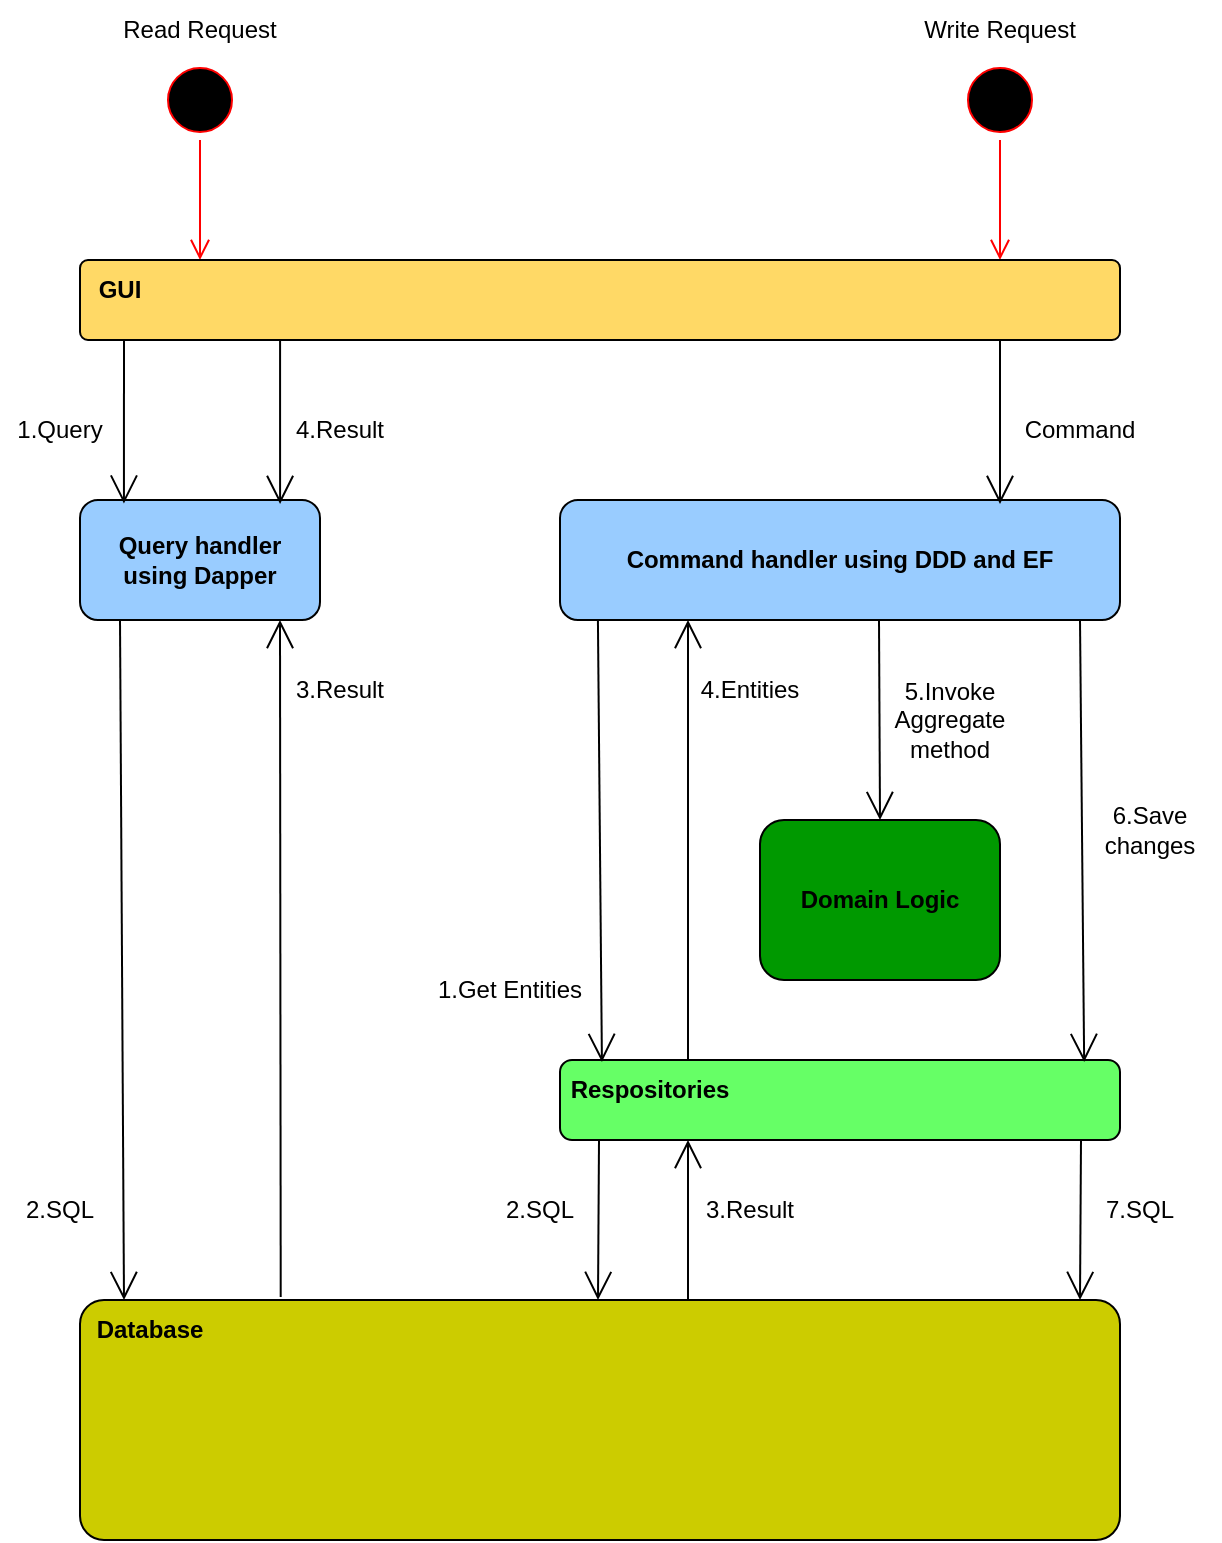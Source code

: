<mxfile version="28.2.3">
  <diagram name="Page-1" id="ZZ29rBIobTu-fFwbWetW">
    <mxGraphModel dx="1042" dy="608" grid="1" gridSize="10" guides="1" tooltips="1" connect="1" arrows="1" fold="1" page="1" pageScale="1" pageWidth="850" pageHeight="1100" math="0" shadow="0">
      <root>
        <mxCell id="0" />
        <mxCell id="1" parent="0" />
        <mxCell id="jB2yi1UvUtGzJ_mQ9N3J-1" value="" style="ellipse;html=1;shape=startState;fillColor=#000000;strokeColor=#ff0000;" vertex="1" parent="1">
          <mxGeometry x="160" y="60" width="40" height="40" as="geometry" />
        </mxCell>
        <mxCell id="jB2yi1UvUtGzJ_mQ9N3J-2" value="" style="edgeStyle=orthogonalEdgeStyle;html=1;verticalAlign=bottom;endArrow=open;endSize=8;strokeColor=#ff0000;rounded=0;" edge="1" source="jB2yi1UvUtGzJ_mQ9N3J-1" parent="1">
          <mxGeometry relative="1" as="geometry">
            <mxPoint x="180" y="160" as="targetPoint" />
          </mxGeometry>
        </mxCell>
        <mxCell id="jB2yi1UvUtGzJ_mQ9N3J-3" value="" style="ellipse;html=1;shape=startState;fillColor=#000000;strokeColor=#ff0000;" vertex="1" parent="1">
          <mxGeometry x="560" y="60" width="40" height="40" as="geometry" />
        </mxCell>
        <mxCell id="jB2yi1UvUtGzJ_mQ9N3J-4" value="" style="edgeStyle=orthogonalEdgeStyle;html=1;verticalAlign=bottom;endArrow=open;endSize=8;strokeColor=#ff0000;rounded=0;" edge="1" parent="1" source="jB2yi1UvUtGzJ_mQ9N3J-3">
          <mxGeometry relative="1" as="geometry">
            <mxPoint x="580" y="160" as="targetPoint" />
          </mxGeometry>
        </mxCell>
        <mxCell id="jB2yi1UvUtGzJ_mQ9N3J-6" value="" style="rounded=1;arcSize=10;whiteSpace=wrap;html=1;align=center;miterlimit=4;fillColor=#FFD966;strokeColor=#000000;" vertex="1" parent="1">
          <mxGeometry x="120" y="160" width="520" height="40" as="geometry" />
        </mxCell>
        <mxCell id="jB2yi1UvUtGzJ_mQ9N3J-7" value="Read Request" style="text;html=1;align=center;verticalAlign=middle;whiteSpace=wrap;rounded=0;" vertex="1" parent="1">
          <mxGeometry x="140" y="30" width="80" height="30" as="geometry" />
        </mxCell>
        <mxCell id="jB2yi1UvUtGzJ_mQ9N3J-9" value="Write Request" style="text;html=1;align=center;verticalAlign=middle;whiteSpace=wrap;rounded=0;" vertex="1" parent="1">
          <mxGeometry x="540" y="30" width="80" height="30" as="geometry" />
        </mxCell>
        <mxCell id="jB2yi1UvUtGzJ_mQ9N3J-11" value="&lt;b&gt;GUI&lt;/b&gt;" style="text;html=1;align=center;verticalAlign=middle;whiteSpace=wrap;rounded=0;" vertex="1" parent="1">
          <mxGeometry x="120" y="160" width="40" height="30" as="geometry" />
        </mxCell>
        <mxCell id="jB2yi1UvUtGzJ_mQ9N3J-12" value="" style="rounded=1;whiteSpace=wrap;html=1;fillColor=#99CCFF;strokeColor=#000000;" vertex="1" parent="1">
          <mxGeometry x="120" y="280" width="120" height="60" as="geometry" />
        </mxCell>
        <mxCell id="jB2yi1UvUtGzJ_mQ9N3J-13" value="" style="rounded=1;whiteSpace=wrap;html=1;fillColor=#99CCFF;" vertex="1" parent="1">
          <mxGeometry x="360" y="280" width="280" height="60" as="geometry" />
        </mxCell>
        <mxCell id="jB2yi1UvUtGzJ_mQ9N3J-14" value="" style="rounded=1;whiteSpace=wrap;html=1;fillColor=#009900;fontColor=#ffffff;strokeColor=#000000;" vertex="1" parent="1">
          <mxGeometry x="460" y="440" width="120" height="80" as="geometry" />
        </mxCell>
        <mxCell id="jB2yi1UvUtGzJ_mQ9N3J-15" value="" style="rounded=1;whiteSpace=wrap;html=1;fillColor=#66FF66;strokeColor=#000000;" vertex="1" parent="1">
          <mxGeometry x="360" y="560" width="280" height="40" as="geometry" />
        </mxCell>
        <mxCell id="jB2yi1UvUtGzJ_mQ9N3J-16" value="" style="rounded=1;arcSize=10;whiteSpace=wrap;html=1;align=center;miterlimit=4;fillColor=#CCCC00;strokeColor=#000000;" vertex="1" parent="1">
          <mxGeometry x="120" y="680" width="520" height="120" as="geometry" />
        </mxCell>
        <mxCell id="jB2yi1UvUtGzJ_mQ9N3J-18" value="" style="endArrow=open;endFill=1;endSize=12;html=1;rounded=0;entryX=0.183;entryY=0.03;entryDx=0;entryDy=0;entryPerimeter=0;" edge="1" parent="1" target="jB2yi1UvUtGzJ_mQ9N3J-12">
          <mxGeometry width="160" relative="1" as="geometry">
            <mxPoint x="142" y="200" as="sourcePoint" />
            <mxPoint x="510" y="320" as="targetPoint" />
          </mxGeometry>
        </mxCell>
        <mxCell id="jB2yi1UvUtGzJ_mQ9N3J-19" value="" style="endArrow=open;endFill=1;endSize=12;html=1;rounded=0;entryX=0.183;entryY=0.03;entryDx=0;entryDy=0;entryPerimeter=0;" edge="1" parent="1">
          <mxGeometry width="160" relative="1" as="geometry">
            <mxPoint x="220.04" y="200" as="sourcePoint" />
            <mxPoint x="220.04" y="282" as="targetPoint" />
          </mxGeometry>
        </mxCell>
        <mxCell id="jB2yi1UvUtGzJ_mQ9N3J-20" value="" style="endArrow=open;endFill=1;endSize=12;html=1;rounded=0;entryX=0.183;entryY=0.03;entryDx=0;entryDy=0;entryPerimeter=0;" edge="1" parent="1">
          <mxGeometry width="160" relative="1" as="geometry">
            <mxPoint x="580" y="200" as="sourcePoint" />
            <mxPoint x="580" y="282" as="targetPoint" />
          </mxGeometry>
        </mxCell>
        <mxCell id="jB2yi1UvUtGzJ_mQ9N3J-21" value="" style="endArrow=open;endFill=1;endSize=12;html=1;rounded=0;entryX=0.5;entryY=0;entryDx=0;entryDy=0;" edge="1" parent="1" target="jB2yi1UvUtGzJ_mQ9N3J-14">
          <mxGeometry width="160" relative="1" as="geometry">
            <mxPoint x="519.5" y="340" as="sourcePoint" />
            <mxPoint x="519.5" y="422" as="targetPoint" />
          </mxGeometry>
        </mxCell>
        <mxCell id="jB2yi1UvUtGzJ_mQ9N3J-23" value="" style="endArrow=open;endFill=1;endSize=12;html=1;rounded=0;entryX=0.936;entryY=0.025;entryDx=0;entryDy=0;entryPerimeter=0;" edge="1" parent="1" target="jB2yi1UvUtGzJ_mQ9N3J-15">
          <mxGeometry width="160" relative="1" as="geometry">
            <mxPoint x="620" y="340" as="sourcePoint" />
            <mxPoint x="620.5" y="440" as="targetPoint" />
          </mxGeometry>
        </mxCell>
        <mxCell id="jB2yi1UvUtGzJ_mQ9N3J-24" value="" style="endArrow=open;endFill=1;endSize=12;html=1;rounded=0;entryX=0.936;entryY=0.025;entryDx=0;entryDy=0;entryPerimeter=0;" edge="1" parent="1">
          <mxGeometry width="160" relative="1" as="geometry">
            <mxPoint x="378.96" y="340" as="sourcePoint" />
            <mxPoint x="380.96" y="561" as="targetPoint" />
          </mxGeometry>
        </mxCell>
        <mxCell id="jB2yi1UvUtGzJ_mQ9N3J-26" value="" style="endArrow=open;endFill=1;endSize=12;html=1;rounded=0;entryX=0.25;entryY=1;entryDx=0;entryDy=0;exitX=0.25;exitY=0;exitDx=0;exitDy=0;" edge="1" parent="1">
          <mxGeometry width="160" relative="1" as="geometry">
            <mxPoint x="424" y="560" as="sourcePoint" />
            <mxPoint x="424" y="340" as="targetPoint" />
          </mxGeometry>
        </mxCell>
        <mxCell id="jB2yi1UvUtGzJ_mQ9N3J-28" value="" style="endArrow=open;endFill=1;endSize=12;html=1;rounded=0;" edge="1" parent="1">
          <mxGeometry width="160" relative="1" as="geometry">
            <mxPoint x="379.5" y="600" as="sourcePoint" />
            <mxPoint x="379" y="680" as="targetPoint" />
          </mxGeometry>
        </mxCell>
        <mxCell id="jB2yi1UvUtGzJ_mQ9N3J-29" value="" style="endArrow=open;endFill=1;endSize=12;html=1;rounded=0;entryX=0.25;entryY=1;entryDx=0;entryDy=0;" edge="1" parent="1">
          <mxGeometry width="160" relative="1" as="geometry">
            <mxPoint x="424" y="680" as="sourcePoint" />
            <mxPoint x="424" y="600" as="targetPoint" />
            <Array as="points" />
          </mxGeometry>
        </mxCell>
        <mxCell id="jB2yi1UvUtGzJ_mQ9N3J-30" value="" style="endArrow=open;endFill=1;endSize=12;html=1;rounded=0;" edge="1" parent="1">
          <mxGeometry width="160" relative="1" as="geometry">
            <mxPoint x="620.5" y="600" as="sourcePoint" />
            <mxPoint x="620" y="680" as="targetPoint" />
          </mxGeometry>
        </mxCell>
        <mxCell id="jB2yi1UvUtGzJ_mQ9N3J-31" value="" style="endArrow=open;endFill=1;endSize=12;html=1;rounded=0;" edge="1" parent="1">
          <mxGeometry width="160" relative="1" as="geometry">
            <mxPoint x="140.0" y="340" as="sourcePoint" />
            <mxPoint x="142" y="680" as="targetPoint" />
          </mxGeometry>
        </mxCell>
        <mxCell id="jB2yi1UvUtGzJ_mQ9N3J-34" value="" style="endArrow=open;endFill=1;endSize=12;html=1;rounded=0;entryX=0.25;entryY=1;entryDx=0;entryDy=0;exitX=0.193;exitY=-0.012;exitDx=0;exitDy=0;exitPerimeter=0;" edge="1" parent="1" source="jB2yi1UvUtGzJ_mQ9N3J-16">
          <mxGeometry width="160" relative="1" as="geometry">
            <mxPoint x="220" y="560" as="sourcePoint" />
            <mxPoint x="220" y="340" as="targetPoint" />
          </mxGeometry>
        </mxCell>
        <mxCell id="jB2yi1UvUtGzJ_mQ9N3J-35" value="1.Query" style="text;html=1;align=center;verticalAlign=middle;whiteSpace=wrap;rounded=0;" vertex="1" parent="1">
          <mxGeometry x="80" y="230" width="60" height="30" as="geometry" />
        </mxCell>
        <mxCell id="jB2yi1UvUtGzJ_mQ9N3J-36" value="4.Result" style="text;html=1;align=center;verticalAlign=middle;whiteSpace=wrap;rounded=0;" vertex="1" parent="1">
          <mxGeometry x="220" y="230" width="60" height="30" as="geometry" />
        </mxCell>
        <mxCell id="jB2yi1UvUtGzJ_mQ9N3J-38" value="Command" style="text;html=1;align=center;verticalAlign=middle;whiteSpace=wrap;rounded=0;" vertex="1" parent="1">
          <mxGeometry x="590" y="230" width="60" height="30" as="geometry" />
        </mxCell>
        <mxCell id="jB2yi1UvUtGzJ_mQ9N3J-39" value="3.Result" style="text;html=1;align=center;verticalAlign=middle;whiteSpace=wrap;rounded=0;" vertex="1" parent="1">
          <mxGeometry x="220" y="360" width="60" height="30" as="geometry" />
        </mxCell>
        <mxCell id="jB2yi1UvUtGzJ_mQ9N3J-40" value="2.SQL" style="text;html=1;align=center;verticalAlign=middle;whiteSpace=wrap;rounded=0;" vertex="1" parent="1">
          <mxGeometry x="80" y="620" width="60" height="30" as="geometry" />
        </mxCell>
        <mxCell id="jB2yi1UvUtGzJ_mQ9N3J-42" value="2.SQL" style="text;html=1;align=center;verticalAlign=middle;whiteSpace=wrap;rounded=0;" vertex="1" parent="1">
          <mxGeometry x="320" y="620" width="60" height="30" as="geometry" />
        </mxCell>
        <mxCell id="jB2yi1UvUtGzJ_mQ9N3J-43" value="3.Result" style="text;html=1;align=center;verticalAlign=middle;whiteSpace=wrap;rounded=0;" vertex="1" parent="1">
          <mxGeometry x="425" y="620" width="60" height="30" as="geometry" />
        </mxCell>
        <mxCell id="jB2yi1UvUtGzJ_mQ9N3J-44" value="7.SQL" style="text;html=1;align=center;verticalAlign=middle;whiteSpace=wrap;rounded=0;" vertex="1" parent="1">
          <mxGeometry x="620" y="620" width="60" height="30" as="geometry" />
        </mxCell>
        <mxCell id="jB2yi1UvUtGzJ_mQ9N3J-45" value="&lt;b&gt;Database&lt;/b&gt;" style="text;html=1;align=center;verticalAlign=middle;whiteSpace=wrap;rounded=0;" vertex="1" parent="1">
          <mxGeometry x="120" y="680" width="70" height="30" as="geometry" />
        </mxCell>
        <mxCell id="jB2yi1UvUtGzJ_mQ9N3J-46" value="1.Get Entities" style="text;html=1;align=center;verticalAlign=middle;whiteSpace=wrap;rounded=0;" vertex="1" parent="1">
          <mxGeometry x="290" y="510" width="90" height="30" as="geometry" />
        </mxCell>
        <mxCell id="jB2yi1UvUtGzJ_mQ9N3J-47" value="4.Entities" style="text;html=1;align=center;verticalAlign=middle;whiteSpace=wrap;rounded=0;" vertex="1" parent="1">
          <mxGeometry x="425" y="360" width="60" height="30" as="geometry" />
        </mxCell>
        <mxCell id="jB2yi1UvUtGzJ_mQ9N3J-48" value="5.Invoke Aggregate method" style="text;html=1;align=center;verticalAlign=middle;whiteSpace=wrap;rounded=0;" vertex="1" parent="1">
          <mxGeometry x="520" y="360" width="70" height="60" as="geometry" />
        </mxCell>
        <mxCell id="jB2yi1UvUtGzJ_mQ9N3J-49" value="6.Save changes" style="text;html=1;align=center;verticalAlign=middle;whiteSpace=wrap;rounded=0;" vertex="1" parent="1">
          <mxGeometry x="620" y="430" width="70" height="30" as="geometry" />
        </mxCell>
        <mxCell id="jB2yi1UvUtGzJ_mQ9N3J-50" value="&lt;b&gt;Query handler using Dapper&lt;/b&gt;" style="text;html=1;align=center;verticalAlign=middle;whiteSpace=wrap;rounded=0;" vertex="1" parent="1">
          <mxGeometry x="125" y="280" width="110" height="60" as="geometry" />
        </mxCell>
        <mxCell id="jB2yi1UvUtGzJ_mQ9N3J-51" value="&lt;b&gt;Command handler using DDD and EF&lt;/b&gt;" style="text;html=1;align=center;verticalAlign=middle;whiteSpace=wrap;rounded=0;" vertex="1" parent="1">
          <mxGeometry x="360" y="295" width="280" height="30" as="geometry" />
        </mxCell>
        <mxCell id="jB2yi1UvUtGzJ_mQ9N3J-52" value="&lt;b&gt;Domain Logic&lt;/b&gt;" style="text;html=1;align=center;verticalAlign=middle;whiteSpace=wrap;rounded=0;" vertex="1" parent="1">
          <mxGeometry x="465" y="450" width="110" height="60" as="geometry" />
        </mxCell>
        <mxCell id="jB2yi1UvUtGzJ_mQ9N3J-53" value="&lt;b&gt;Respositories&lt;/b&gt;" style="text;html=1;align=center;verticalAlign=middle;whiteSpace=wrap;rounded=0;" vertex="1" parent="1">
          <mxGeometry x="360" y="560" width="90" height="30" as="geometry" />
        </mxCell>
      </root>
    </mxGraphModel>
  </diagram>
</mxfile>
